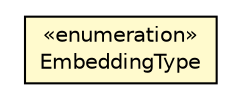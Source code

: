 #!/usr/local/bin/dot
#
# Class diagram 
# Generated by UMLGraph version R5_6-24-gf6e263 (http://www.umlgraph.org/)
#

digraph G {
	edge [fontname="Helvetica",fontsize=10,labelfontname="Helvetica",labelfontsize=10];
	node [fontname="Helvetica",fontsize=10,shape=plaintext];
	nodesep=0.25;
	ranksep=0.5;
	// org.universAAL.middleware.managers.deploy.uapp.model.EmbeddingType
	c3582420 [label=<<table title="org.universAAL.middleware.managers.deploy.uapp.model.EmbeddingType" border="0" cellborder="1" cellspacing="0" cellpadding="2" port="p" bgcolor="lemonChiffon" href="./EmbeddingType.html">
		<tr><td><table border="0" cellspacing="0" cellpadding="1">
<tr><td align="center" balign="center"> &#171;enumeration&#187; </td></tr>
<tr><td align="center" balign="center"> EmbeddingType </td></tr>
		</table></td></tr>
		</table>>, URL="./EmbeddingType.html", fontname="Helvetica", fontcolor="black", fontsize=10.0];
}

